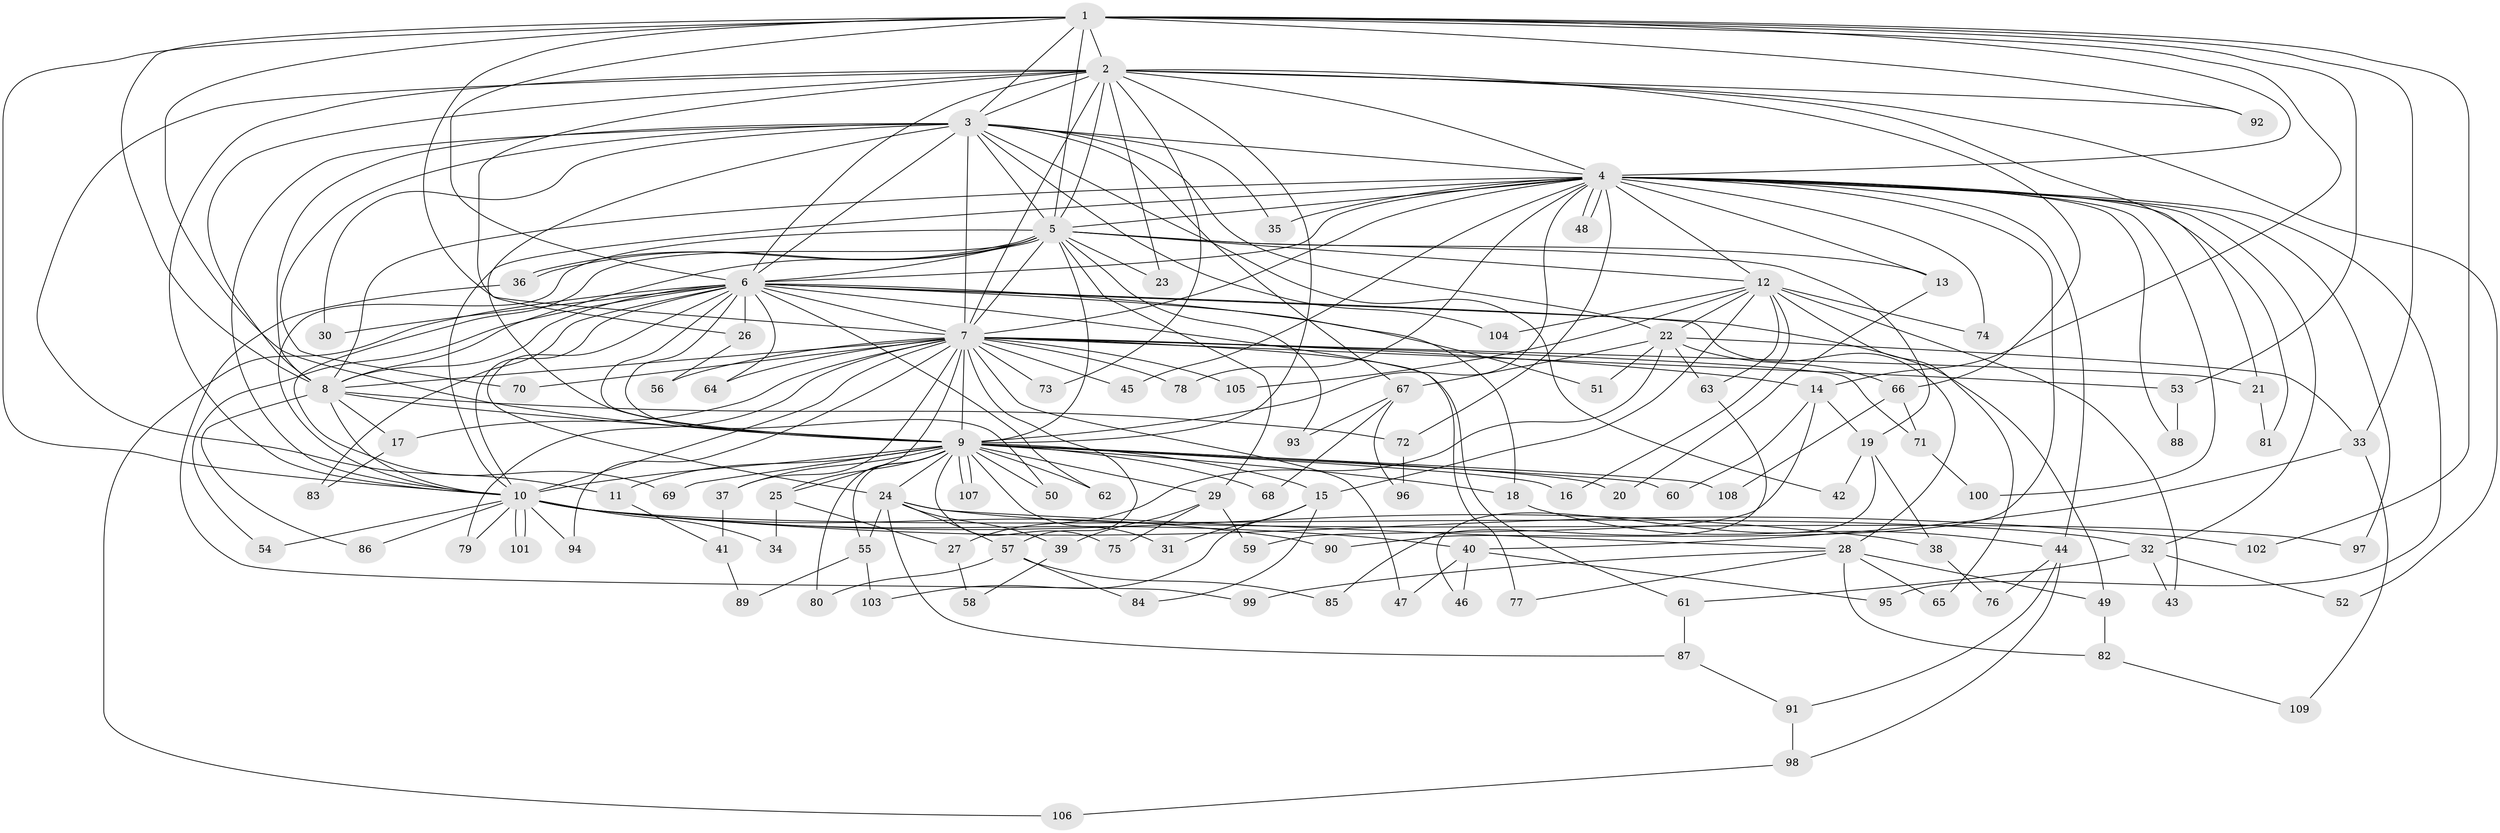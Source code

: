 // coarse degree distribution, {16: 0.015151515151515152, 15: 0.015151515151515152, 3: 0.24242424242424243, 4: 0.10606060606060606, 2: 0.30303030303030304, 5: 0.10606060606060606, 25: 0.015151515151515152, 8: 0.030303030303030304, 17: 0.015151515151515152, 21: 0.015151515151515152, 12: 0.015151515151515152, 6: 0.015151515151515152, 22: 0.015151515151515152, 1: 0.045454545454545456, 11: 0.030303030303030304, 18: 0.015151515151515152}
// Generated by graph-tools (version 1.1) at 2025/36/03/04/25 23:36:16]
// undirected, 109 vertices, 243 edges
graph export_dot {
  node [color=gray90,style=filled];
  1;
  2;
  3;
  4;
  5;
  6;
  7;
  8;
  9;
  10;
  11;
  12;
  13;
  14;
  15;
  16;
  17;
  18;
  19;
  20;
  21;
  22;
  23;
  24;
  25;
  26;
  27;
  28;
  29;
  30;
  31;
  32;
  33;
  34;
  35;
  36;
  37;
  38;
  39;
  40;
  41;
  42;
  43;
  44;
  45;
  46;
  47;
  48;
  49;
  50;
  51;
  52;
  53;
  54;
  55;
  56;
  57;
  58;
  59;
  60;
  61;
  62;
  63;
  64;
  65;
  66;
  67;
  68;
  69;
  70;
  71;
  72;
  73;
  74;
  75;
  76;
  77;
  78;
  79;
  80;
  81;
  82;
  83;
  84;
  85;
  86;
  87;
  88;
  89;
  90;
  91;
  92;
  93;
  94;
  95;
  96;
  97;
  98;
  99;
  100;
  101;
  102;
  103;
  104;
  105;
  106;
  107;
  108;
  109;
  1 -- 2;
  1 -- 3;
  1 -- 4;
  1 -- 5;
  1 -- 6;
  1 -- 7;
  1 -- 8;
  1 -- 9;
  1 -- 10;
  1 -- 14;
  1 -- 33;
  1 -- 53;
  1 -- 92;
  1 -- 102;
  2 -- 3;
  2 -- 4;
  2 -- 5;
  2 -- 6;
  2 -- 7;
  2 -- 8;
  2 -- 9;
  2 -- 10;
  2 -- 11;
  2 -- 23;
  2 -- 26;
  2 -- 52;
  2 -- 66;
  2 -- 73;
  2 -- 81;
  2 -- 92;
  3 -- 4;
  3 -- 5;
  3 -- 6;
  3 -- 7;
  3 -- 8;
  3 -- 9;
  3 -- 10;
  3 -- 22;
  3 -- 30;
  3 -- 35;
  3 -- 42;
  3 -- 67;
  3 -- 70;
  3 -- 104;
  4 -- 5;
  4 -- 6;
  4 -- 7;
  4 -- 8;
  4 -- 9;
  4 -- 10;
  4 -- 12;
  4 -- 13;
  4 -- 21;
  4 -- 32;
  4 -- 35;
  4 -- 44;
  4 -- 45;
  4 -- 48;
  4 -- 48;
  4 -- 72;
  4 -- 74;
  4 -- 78;
  4 -- 88;
  4 -- 90;
  4 -- 95;
  4 -- 97;
  4 -- 100;
  5 -- 6;
  5 -- 7;
  5 -- 8;
  5 -- 9;
  5 -- 10;
  5 -- 12;
  5 -- 13;
  5 -- 19;
  5 -- 23;
  5 -- 29;
  5 -- 36;
  5 -- 36;
  5 -- 69;
  5 -- 93;
  6 -- 7;
  6 -- 8;
  6 -- 9;
  6 -- 10;
  6 -- 18;
  6 -- 24;
  6 -- 26;
  6 -- 28;
  6 -- 30;
  6 -- 49;
  6 -- 50;
  6 -- 51;
  6 -- 54;
  6 -- 62;
  6 -- 64;
  6 -- 77;
  6 -- 83;
  6 -- 106;
  7 -- 8;
  7 -- 9;
  7 -- 10;
  7 -- 14;
  7 -- 17;
  7 -- 21;
  7 -- 25;
  7 -- 37;
  7 -- 45;
  7 -- 47;
  7 -- 53;
  7 -- 56;
  7 -- 57;
  7 -- 61;
  7 -- 64;
  7 -- 70;
  7 -- 71;
  7 -- 73;
  7 -- 78;
  7 -- 79;
  7 -- 94;
  7 -- 105;
  8 -- 9;
  8 -- 10;
  8 -- 17;
  8 -- 72;
  8 -- 86;
  9 -- 10;
  9 -- 11;
  9 -- 15;
  9 -- 16;
  9 -- 18;
  9 -- 20;
  9 -- 24;
  9 -- 25;
  9 -- 29;
  9 -- 31;
  9 -- 37;
  9 -- 50;
  9 -- 55;
  9 -- 60;
  9 -- 62;
  9 -- 68;
  9 -- 69;
  9 -- 75;
  9 -- 80;
  9 -- 107;
  9 -- 107;
  9 -- 108;
  10 -- 32;
  10 -- 34;
  10 -- 38;
  10 -- 40;
  10 -- 54;
  10 -- 79;
  10 -- 86;
  10 -- 90;
  10 -- 94;
  10 -- 101;
  10 -- 101;
  10 -- 102;
  11 -- 41;
  12 -- 15;
  12 -- 16;
  12 -- 22;
  12 -- 43;
  12 -- 63;
  12 -- 65;
  12 -- 74;
  12 -- 104;
  12 -- 105;
  13 -- 20;
  14 -- 19;
  14 -- 59;
  14 -- 60;
  15 -- 31;
  15 -- 84;
  15 -- 103;
  17 -- 83;
  18 -- 44;
  19 -- 38;
  19 -- 42;
  19 -- 46;
  21 -- 81;
  22 -- 27;
  22 -- 33;
  22 -- 51;
  22 -- 63;
  22 -- 66;
  22 -- 67;
  24 -- 28;
  24 -- 39;
  24 -- 55;
  24 -- 57;
  24 -- 87;
  24 -- 97;
  25 -- 27;
  25 -- 34;
  26 -- 56;
  27 -- 58;
  28 -- 49;
  28 -- 65;
  28 -- 77;
  28 -- 82;
  28 -- 99;
  29 -- 39;
  29 -- 59;
  29 -- 75;
  32 -- 43;
  32 -- 52;
  32 -- 61;
  33 -- 40;
  33 -- 109;
  36 -- 99;
  37 -- 41;
  38 -- 76;
  39 -- 58;
  40 -- 46;
  40 -- 47;
  40 -- 95;
  41 -- 89;
  44 -- 76;
  44 -- 91;
  44 -- 98;
  49 -- 82;
  53 -- 88;
  55 -- 89;
  55 -- 103;
  57 -- 80;
  57 -- 84;
  57 -- 85;
  61 -- 87;
  63 -- 85;
  66 -- 71;
  66 -- 108;
  67 -- 68;
  67 -- 93;
  67 -- 96;
  71 -- 100;
  72 -- 96;
  82 -- 109;
  87 -- 91;
  91 -- 98;
  98 -- 106;
}
